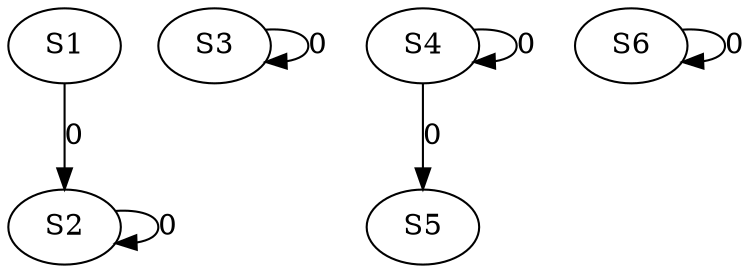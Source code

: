 strict digraph {
	S1 -> S2 [ label = 0 ];
	S3 -> S3 [ label = 0 ];
	S4 -> S4 [ label = 0 ];
	S4 -> S5 [ label = 0 ];
	S6 -> S6 [ label = 0 ];
	S2 -> S2 [ label = 0 ];
}